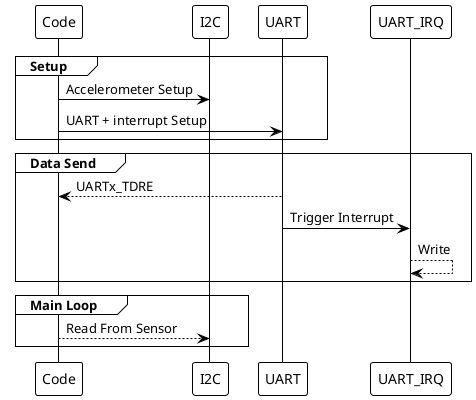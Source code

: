 @startuml

!theme plain

participant Code
participant I2C
participant UART
participant UART_IRQ

group Setup
    Code -> I2C : Accelerometer Setup

    Code -> UART : UART + interrupt Setup
end

group Data Send
    UART --> Code : UARTx_TDRE

    UART -> UART_IRQ : Trigger Interrupt

    UART_IRQ --> UART_IRQ : Write
end

group Main Loop

Code --> I2C : Read From Sensor

end

@enduml